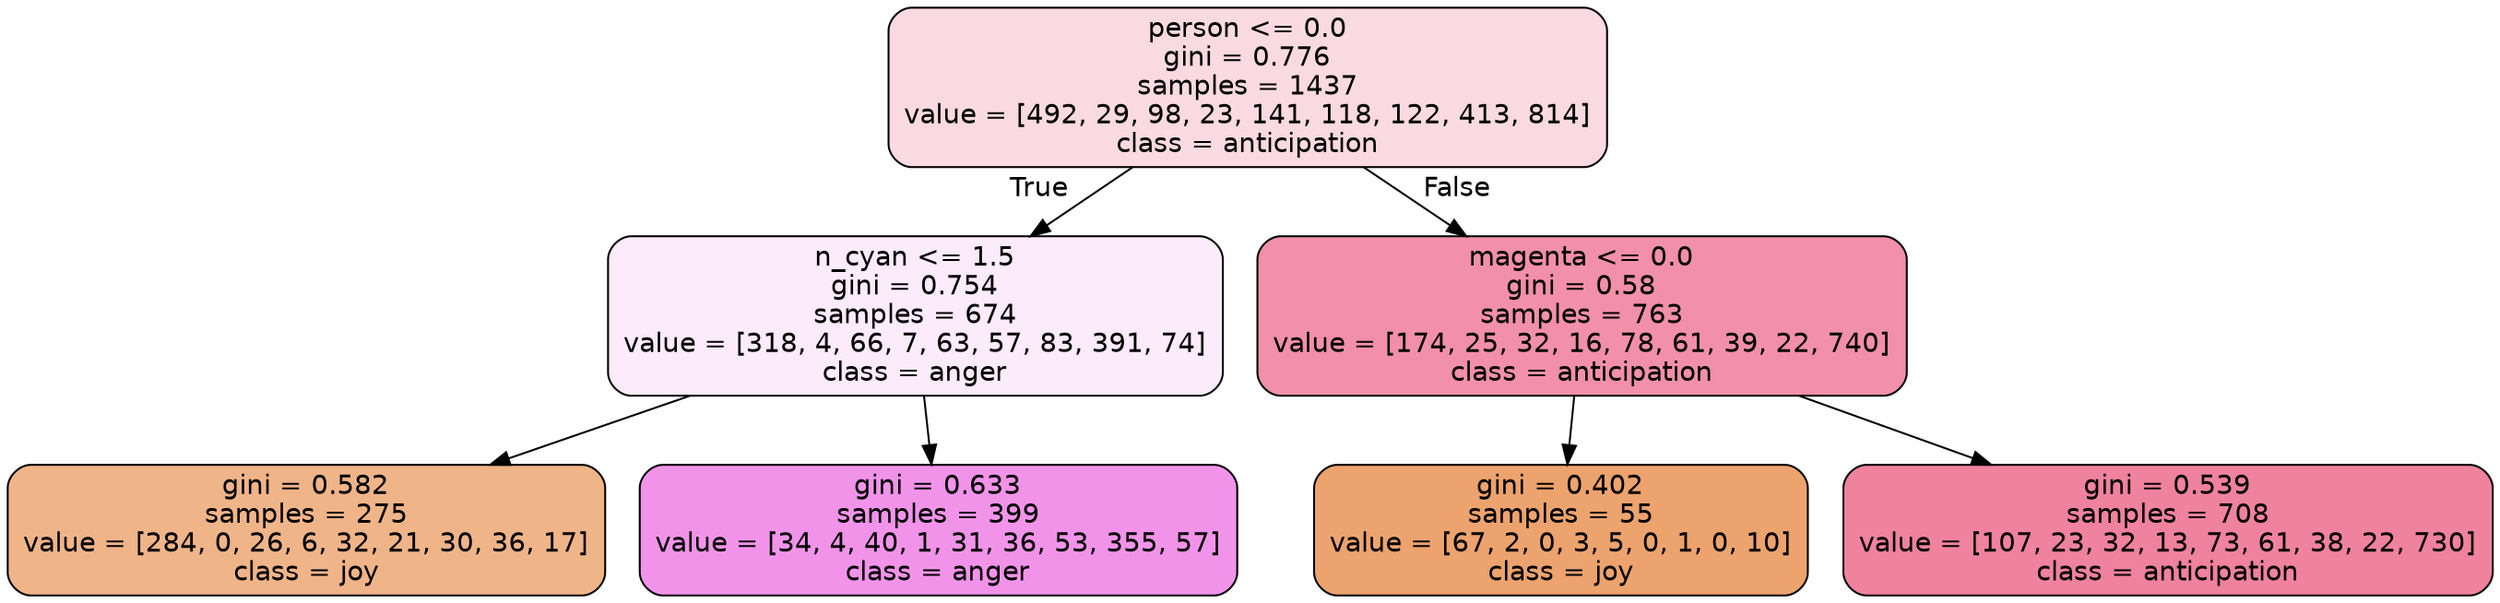 digraph Tree {
node [shape=box, style="filled, rounded", color="black", fontname=helvetica] ;
edge [fontname=helvetica] ;
0 [label="person <= 0.0\ngini = 0.776\nsamples = 1437\nvalue = [492, 29, 98, 23, 141, 118, 122, 413, 814]\nclass = anticipation", fillcolor="#e539642f"] ;
1 [label="n_cyan <= 1.5\ngini = 0.754\nsamples = 674\nvalue = [318, 4, 66, 7, 63, 57, 83, 391, 74]\nclass = anger", fillcolor="#e539d719"] ;
0 -> 1 [labeldistance=2.5, labelangle=45, headlabel="True"] ;
2 [label="gini = 0.582\nsamples = 275\nvalue = [284, 0, 26, 6, 32, 21, 30, 36, 17]\nclass = joy", fillcolor="#e5813998"] ;
1 -> 2 ;
3 [label="gini = 0.633\nsamples = 399\nvalue = [34, 4, 40, 1, 31, 36, 53, 355, 57]\nclass = anger", fillcolor="#e539d789"] ;
1 -> 3 ;
4 [label="magenta <= 0.0\ngini = 0.58\nsamples = 763\nvalue = [174, 25, 32, 16, 78, 61, 39, 22, 740]\nclass = anticipation", fillcolor="#e539648e"] ;
0 -> 4 [labeldistance=2.5, labelangle=-45, headlabel="False"] ;
5 [label="gini = 0.402\nsamples = 55\nvalue = [67, 2, 0, 3, 5, 0, 1, 0, 10]\nclass = joy", fillcolor="#e58139ba"] ;
4 -> 5 ;
6 [label="gini = 0.539\nsamples = 708\nvalue = [107, 23, 32, 13, 73, 61, 38, 22, 730]\nclass = anticipation", fillcolor="#e53964a0"] ;
4 -> 6 ;
}
